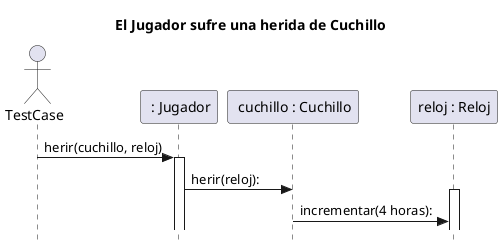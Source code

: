 @startuml
skinparam style strictuml
title:  El Jugador sufre una herida de Cuchillo

actor TestCase

participant " : Jugador" as jugador
participant " cuchillo : Cuchillo" as cuchillo
participant "reloj : Reloj" as reloj


TestCase -> jugador: herir(cuchillo, reloj)
activate jugador
jugador -> cuchillo: herir(reloj):
activate reloj
cuchillo -> reloj: incrementar(4 horas):

@enduml
